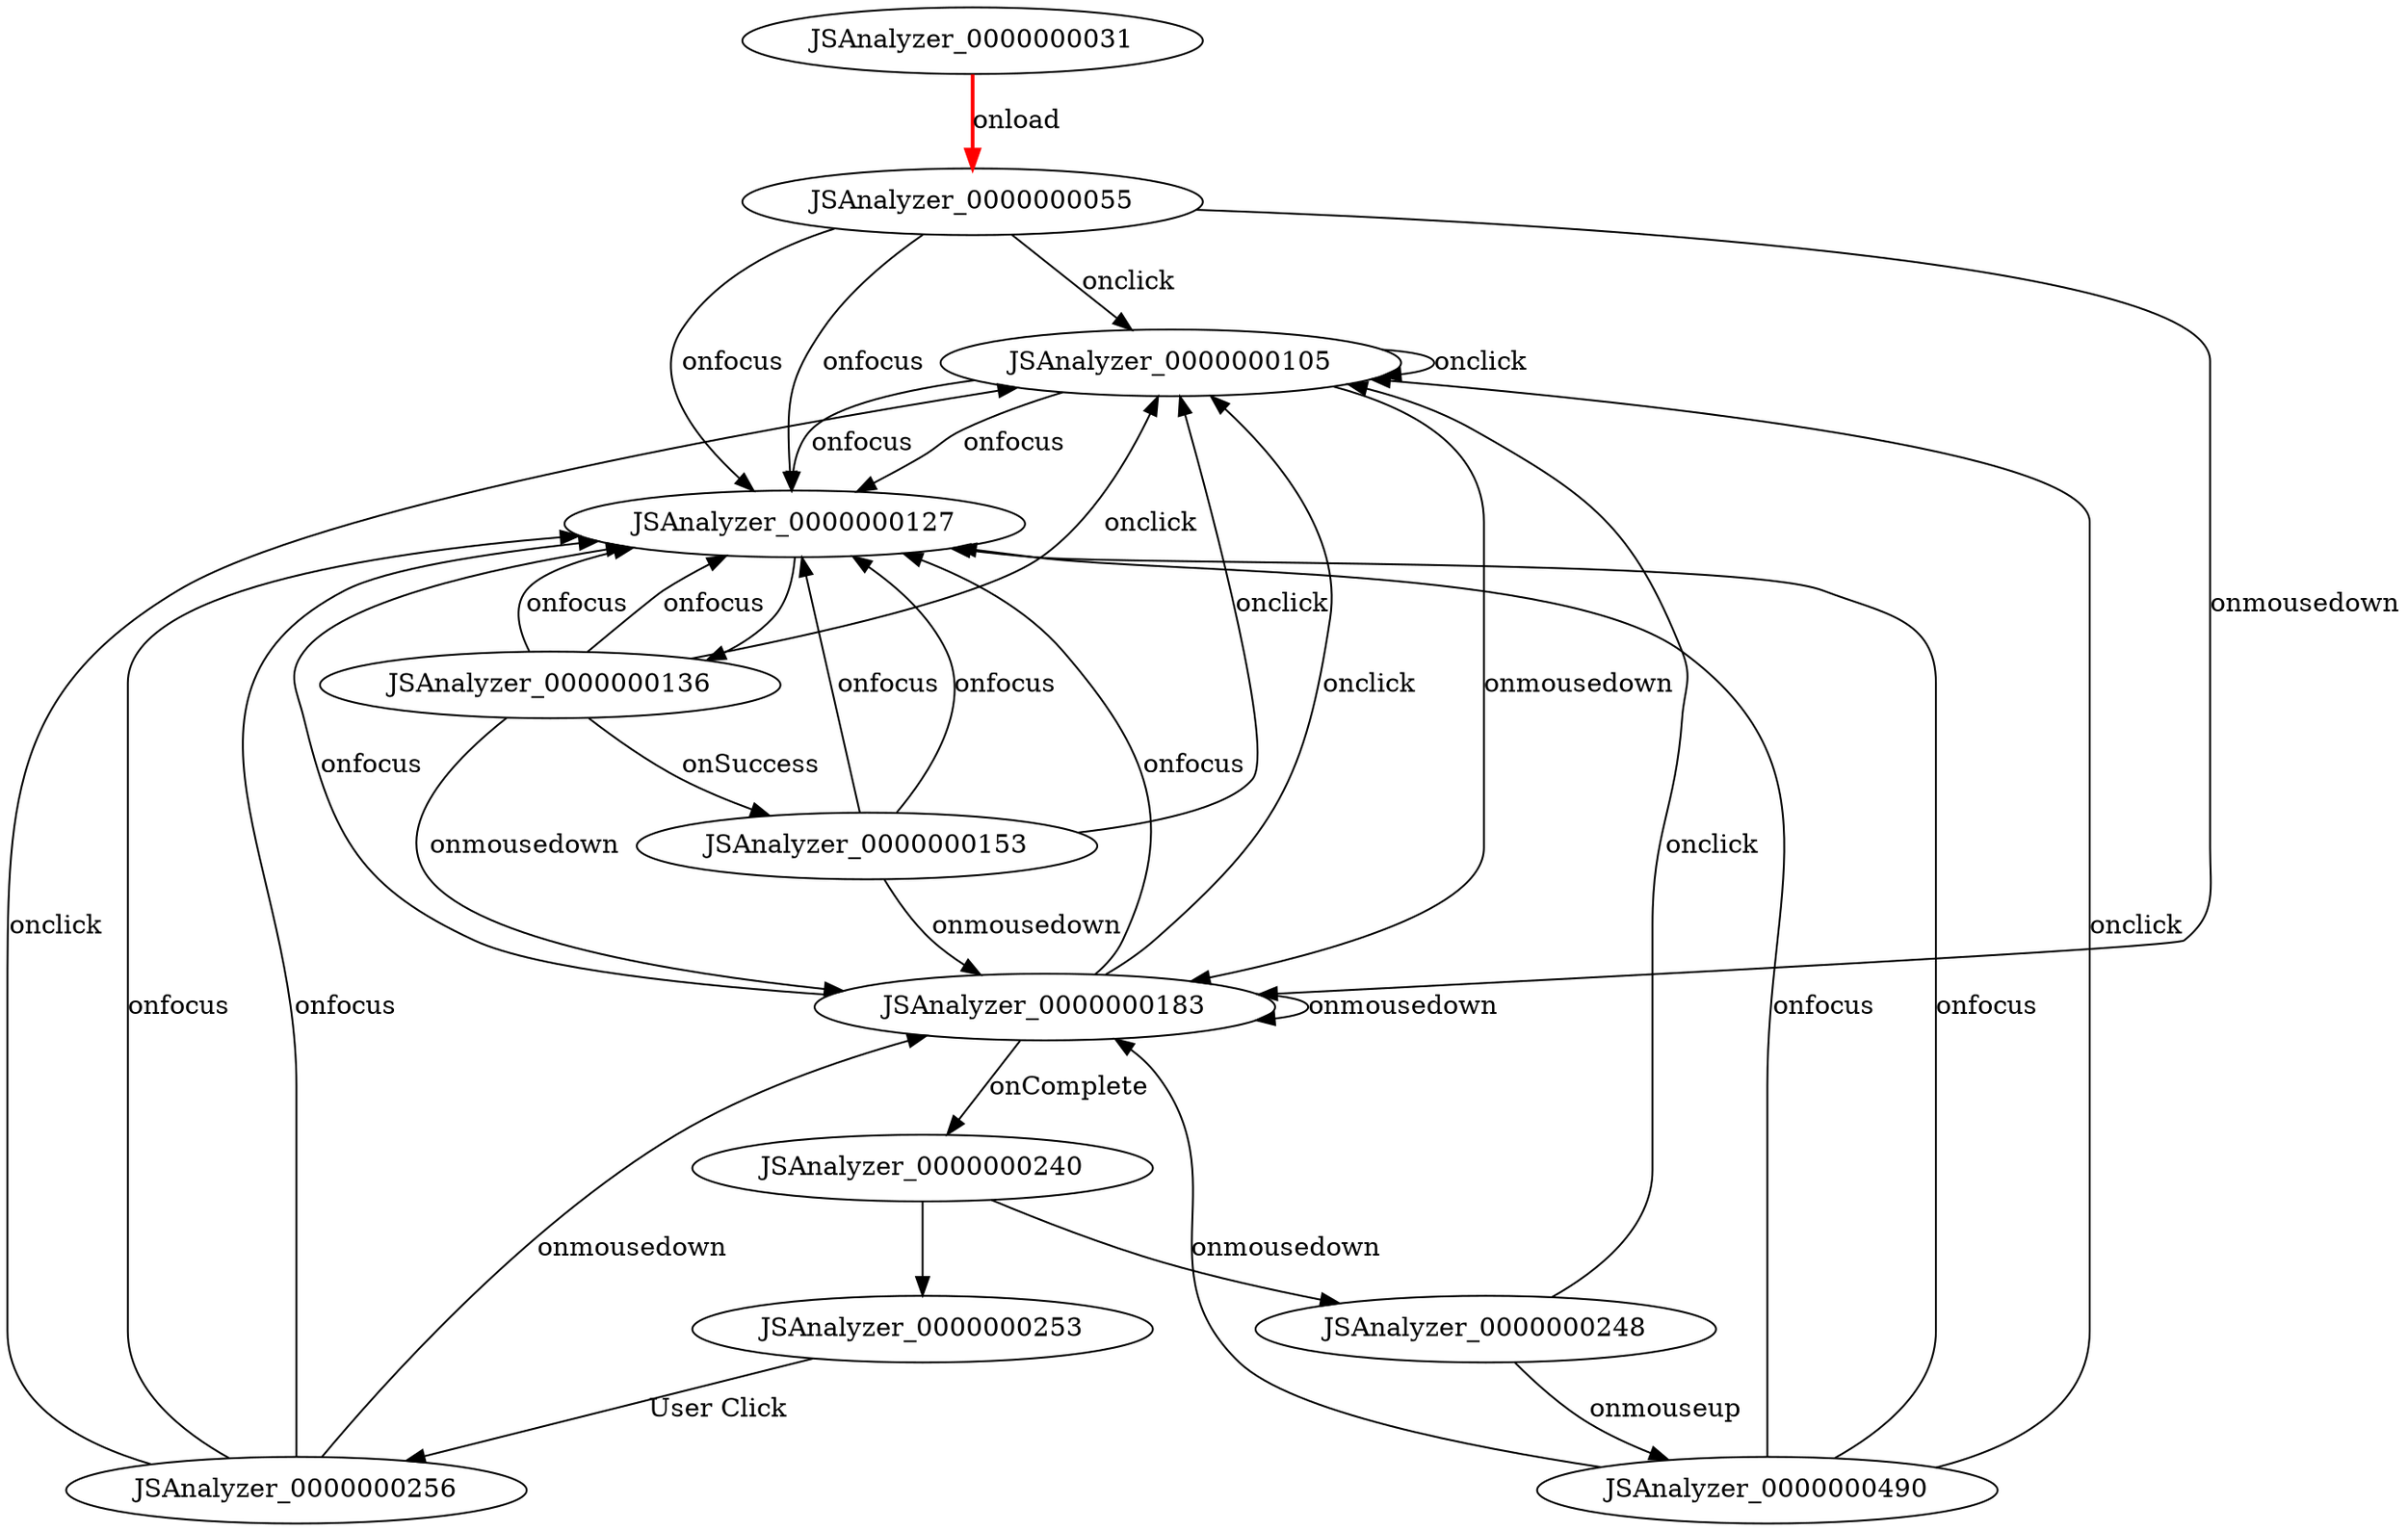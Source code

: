 digraph FSM {
JSAnalyzer_0000000031;
JSAnalyzer_0000000055;
JSAnalyzer_0000000105;
JSAnalyzer_0000000127;
JSAnalyzer_0000000136;
JSAnalyzer_0000000153;
JSAnalyzer_0000000183;
JSAnalyzer_0000000240;
JSAnalyzer_0000000248;
JSAnalyzer_0000000253;
JSAnalyzer_0000000490;
JSAnalyzer_0000000256;
JSAnalyzer_0000000127 -> JSAnalyzer_0000000136 []
JSAnalyzer_0000000240 -> JSAnalyzer_0000000248 []
JSAnalyzer_0000000240 -> JSAnalyzer_0000000253 []
JSAnalyzer_0000000031 -> JSAnalyzer_0000000055 [label="onload",style=bold,color=red]
JSAnalyzer_0000000055 -> JSAnalyzer_0000000127 [label="onfocus"]
JSAnalyzer_0000000055 -> JSAnalyzer_0000000127 [label="onfocus"]
JSAnalyzer_0000000055 -> JSAnalyzer_0000000183 [label="onmousedown"]
JSAnalyzer_0000000055 -> JSAnalyzer_0000000105 [label="onclick"]
JSAnalyzer_0000000105 -> JSAnalyzer_0000000127 [label="onfocus"]
JSAnalyzer_0000000105 -> JSAnalyzer_0000000127 [label="onfocus"]
JSAnalyzer_0000000105 -> JSAnalyzer_0000000183 [label="onmousedown"]
JSAnalyzer_0000000105 -> JSAnalyzer_0000000105 [label="onclick"]
JSAnalyzer_0000000136 -> JSAnalyzer_0000000153 [label="onSuccess"]
JSAnalyzer_0000000136 -> JSAnalyzer_0000000127 [label="onfocus"]
JSAnalyzer_0000000136 -> JSAnalyzer_0000000127 [label="onfocus"]
JSAnalyzer_0000000136 -> JSAnalyzer_0000000183 [label="onmousedown"]
JSAnalyzer_0000000136 -> JSAnalyzer_0000000105 [label="onclick"]
JSAnalyzer_0000000153 -> JSAnalyzer_0000000127 [label="onfocus"]
JSAnalyzer_0000000153 -> JSAnalyzer_0000000127 [label="onfocus"]
JSAnalyzer_0000000153 -> JSAnalyzer_0000000183 [label="onmousedown"]
JSAnalyzer_0000000153 -> JSAnalyzer_0000000105 [label="onclick"]
JSAnalyzer_0000000183 -> JSAnalyzer_0000000240 [label="onComplete"]
JSAnalyzer_0000000183 -> JSAnalyzer_0000000127 [label="onfocus"]
JSAnalyzer_0000000183 -> JSAnalyzer_0000000127 [label="onfocus"]
JSAnalyzer_0000000183 -> JSAnalyzer_0000000183 [label="onmousedown"]
JSAnalyzer_0000000183 -> JSAnalyzer_0000000105 [label="onclick"]
JSAnalyzer_0000000248 -> JSAnalyzer_0000000490 [label="onmouseup"]
JSAnalyzer_0000000248 -> JSAnalyzer_0000000105 [label="onclick"]
JSAnalyzer_0000000253 -> JSAnalyzer_0000000256 [label="User Click"]
JSAnalyzer_0000000490 -> JSAnalyzer_0000000127 [label="onfocus"]
JSAnalyzer_0000000490 -> JSAnalyzer_0000000127 [label="onfocus"]
JSAnalyzer_0000000490 -> JSAnalyzer_0000000183 [label="onmousedown"]
JSAnalyzer_0000000490 -> JSAnalyzer_0000000105 [label="onclick"]
JSAnalyzer_0000000256 -> JSAnalyzer_0000000127 [label="onfocus"]
JSAnalyzer_0000000256 -> JSAnalyzer_0000000127 [label="onfocus"]
JSAnalyzer_0000000256 -> JSAnalyzer_0000000183 [label="onmousedown"]
JSAnalyzer_0000000256 -> JSAnalyzer_0000000105 [label="onclick"]
}
